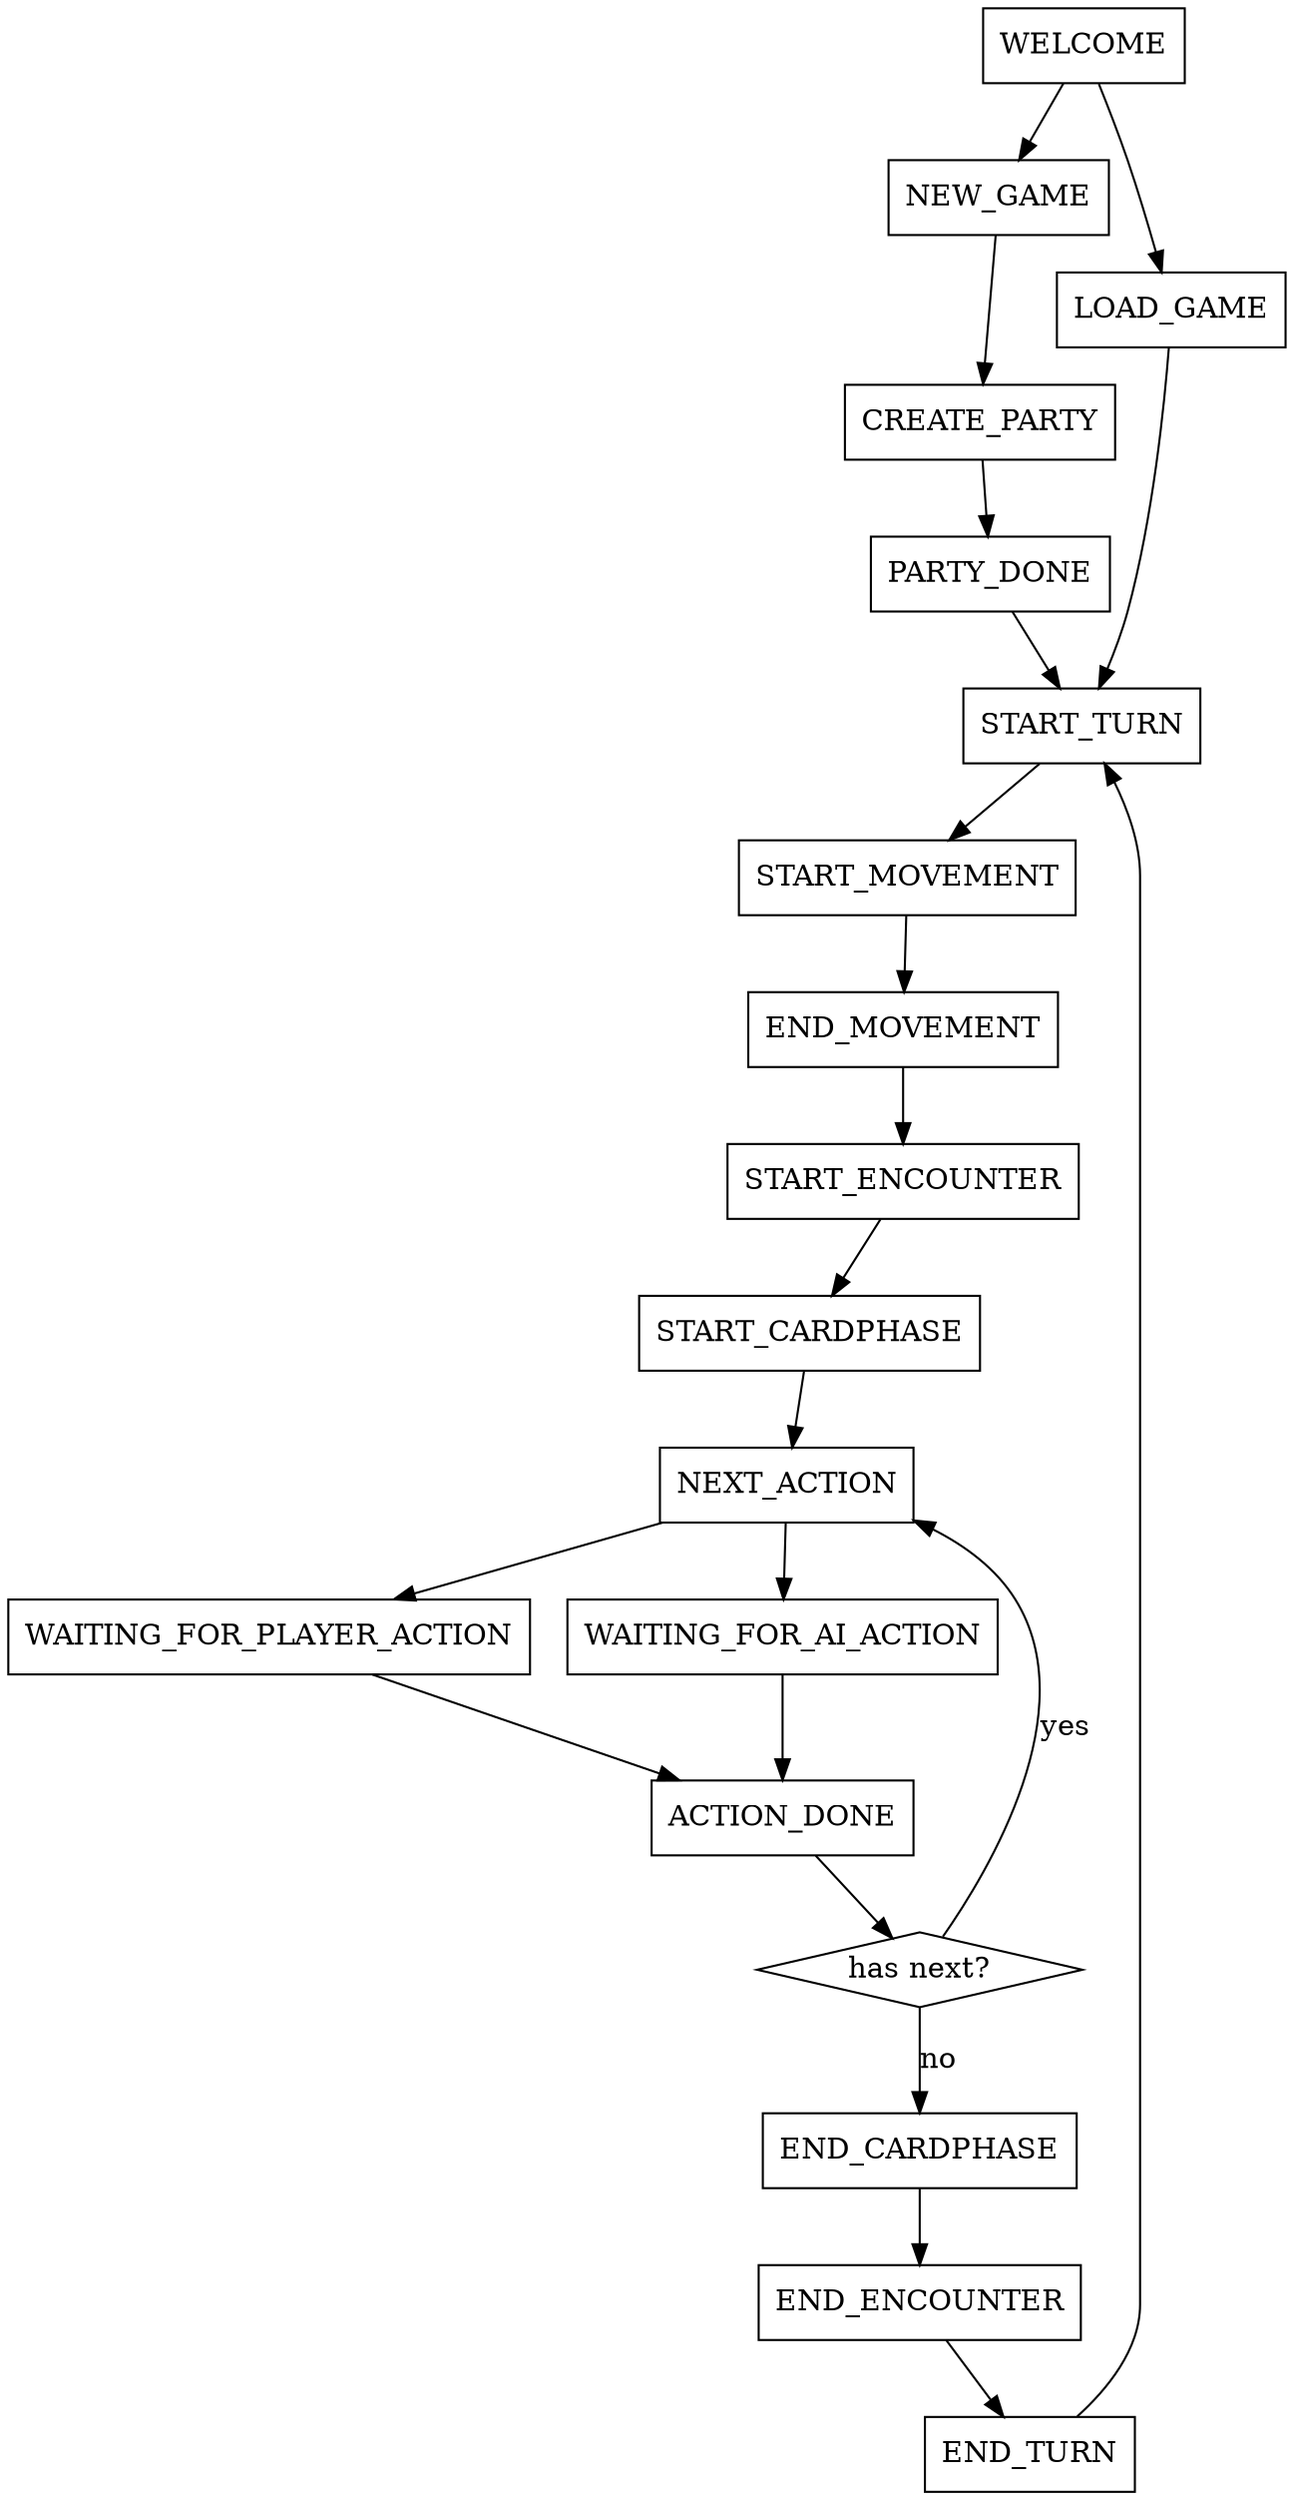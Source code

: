 digraph eventflow {
    node[ shape=box];

    WELCOME -> NEW_GAME
    WELCOME -> LOAD_GAME

    NEW_GAME -> CREATE_PARTY -> PARTY_DONE->START_TURN
    LOAD_GAME -> START_TURN

    START_TURN -> START_MOVEMENT -> END_MOVEMENT -> START_ENCOUNTER

    START_ENCOUNTER-> START_CARDPHASE -> NEXT_ACTION

    NEXT_ACTION -> WAITING_FOR_PLAYER_ACTION
    NEXT_ACTION -> WAITING_FOR_AI_ACTION

    WAITING_FOR_PLAYER_ACTION -> ACTION_DONE
    WAITING_FOR_AI_ACTION -> ACTION_DONE

    NEXT [shape=diamond,label="has next?"];

    ACTION_DONE -> NEXT

    NEXT -> NEXT_ACTION [label="yes"];
    NEXT -> END_CARDPHASE [label="no"];


    END_CARDPHASE -> END_ENCOUNTER -> END_TURN

    END_TURN -> START_TURN


}